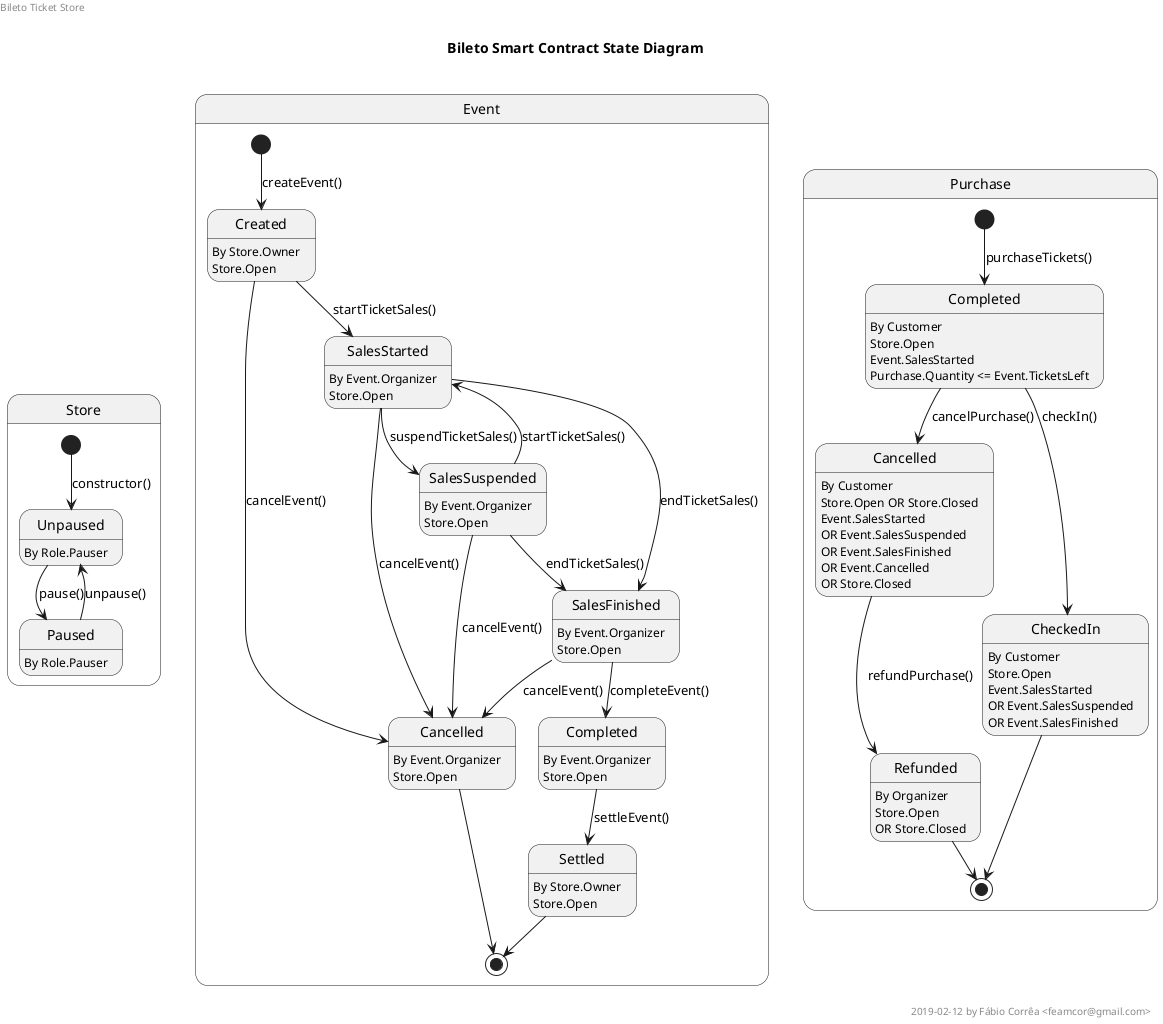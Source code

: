 @startuml bileto_state_diagram
skinparam Monochrome true
left header Bileto Ticket Store\n
right footer \n2019-02-12 by Fábio Corrêa <feamcor@gmail.com>

title Bileto Smart Contract State Diagram\n

state Store {
    [*] --> Store.Unpaused: constructor()
    Store.Unpaused: By Role.Pauser
    Store.Unpaused --> Store.Paused: pause()
    Store.Paused: By Role.Pauser
    Store.Paused --> Store.Unpaused: unpause()
}

state Event {
    [*] --> Event.Created: createEvent()
    Event.Created: By Store.Owner
    Event.Created: Store.Open
    Event.Created --> Event.SalesStarted: startTicketSales()
    Event.Created --> Event.Cancelled: cancelEvent()
    Event.SalesStarted: By Event.Organizer
    Event.SalesStarted: Store.Open
    Event.SalesStarted --> Event.SalesSuspended: suspendTicketSales()
    Event.SalesStarted --> Event.SalesFinished: endTicketSales()
    Event.SalesStarted --> Event.Cancelled: cancelEvent()
    Event.SalesSuspended: By Event.Organizer
    Event.SalesSuspended: Store.Open
    Event.SalesSuspended --> Event.SalesStarted: startTicketSales()
    Event.SalesSuspended --> Event.SalesFinished: endTicketSales()
    Event.SalesSuspended --> Event.Cancelled: cancelEvent()
    Event.SalesFinished: By Event.Organizer
    Event.SalesFinished: Store.Open
    Event.SalesFinished --> Event.Completed: completeEvent()
    Event.SalesFinished --> Event.Cancelled: cancelEvent()
    Event.Completed: By Event.Organizer
    Event.Completed: Store.Open
    Event.Completed --> Event.Settled: settleEvent()
    Event.Settled: By Store.Owner
    Event.Settled: Store.Open
    Event.Settled --> [*]
    Event.Cancelled: By Event.Organizer
    Event.Cancelled: Store.Open
    Event.Cancelled --> [*]
}

state Purchase {
    [*] --> Purchase.Completed: purchaseTickets()
    Purchase.Completed: By Customer
    Purchase.Completed: Store.Open
    Purchase.Completed: Event.SalesStarted
    Purchase.Completed: Purchase.Quantity <= Event.TicketsLeft
    Purchase.Completed --> Purchase.Cancelled: cancelPurchase()
    Purchase.Cancelled: By Customer
    Purchase.Cancelled: Store.Open OR Store.Closed
    Purchase.Cancelled: Event.SalesStarted
    Purchase.Cancelled: OR Event.SalesSuspended
    Purchase.Cancelled: OR Event.SalesFinished
    Purchase.Cancelled: OR Event.Cancelled
    Purchase.Cancelled: OR Store.Closed
    Purchase.Cancelled --> Purchase.Refunded: refundPurchase()
    Purchase.Refunded: By Organizer
    Purchase.Refunded: Store.Open
    Purchase.Refunded: OR Store.Closed
    Purchase.Refunded --> [*]
    Purchase.Completed --> Purchase.CheckedIn: checkIn()
    Purchase.CheckedIn: By Customer
    Purchase.CheckedIn: Store.Open
    Purchase.CheckedIn: Event.SalesStarted
    Purchase.CheckedIn: OR Event.SalesSuspended
    Purchase.CheckedIn: OR Event.SalesFinished
    Purchase.CheckedIn --> [*]
}

@enduml